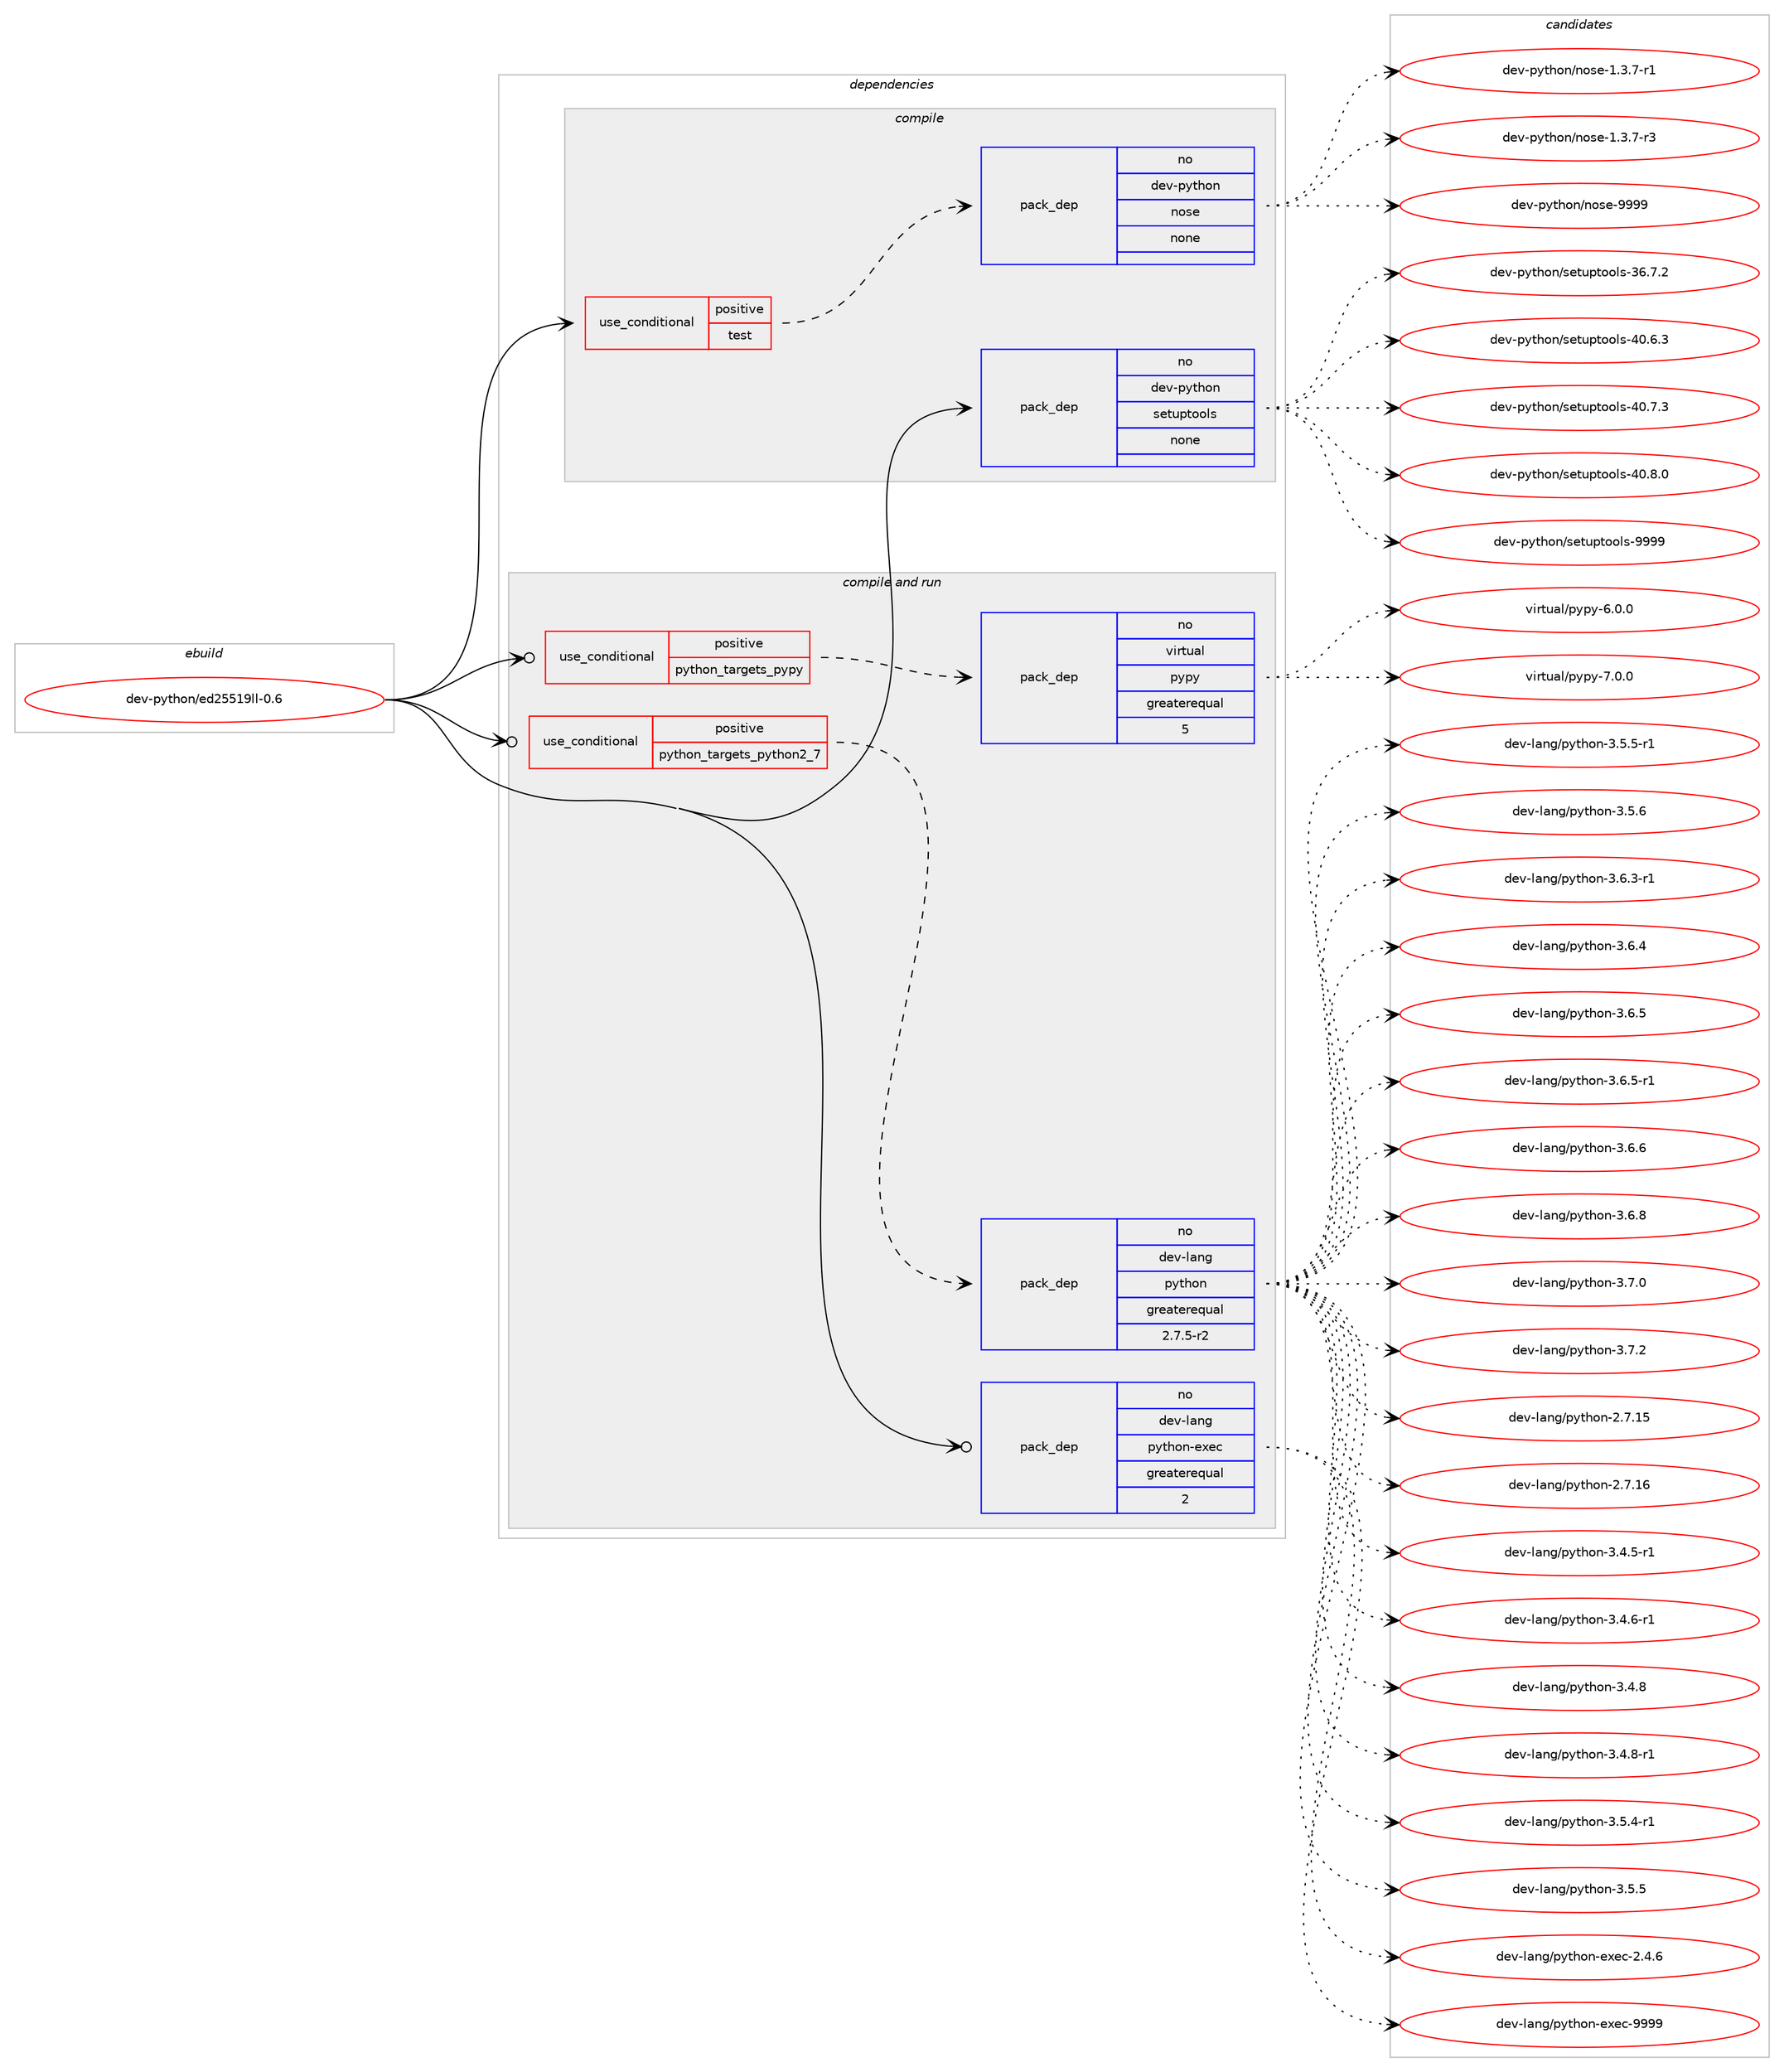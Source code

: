 digraph prolog {

# *************
# Graph options
# *************

newrank=true;
concentrate=true;
compound=true;
graph [rankdir=LR,fontname=Helvetica,fontsize=10,ranksep=1.5];#, ranksep=2.5, nodesep=0.2];
edge  [arrowhead=vee];
node  [fontname=Helvetica,fontsize=10];

# **********
# The ebuild
# **********

subgraph cluster_leftcol {
color=gray;
rank=same;
label=<<i>ebuild</i>>;
id [label="dev-python/ed25519ll-0.6", color=red, width=4, href="../dev-python/ed25519ll-0.6.svg"];
}

# ****************
# The dependencies
# ****************

subgraph cluster_midcol {
color=gray;
label=<<i>dependencies</i>>;
subgraph cluster_compile {
fillcolor="#eeeeee";
style=filled;
label=<<i>compile</i>>;
subgraph cond373782 {
dependency1407474 [label=<<TABLE BORDER="0" CELLBORDER="1" CELLSPACING="0" CELLPADDING="4"><TR><TD ROWSPAN="3" CELLPADDING="10">use_conditional</TD></TR><TR><TD>positive</TD></TR><TR><TD>test</TD></TR></TABLE>>, shape=none, color=red];
subgraph pack1010435 {
dependency1407475 [label=<<TABLE BORDER="0" CELLBORDER="1" CELLSPACING="0" CELLPADDING="4" WIDTH="220"><TR><TD ROWSPAN="6" CELLPADDING="30">pack_dep</TD></TR><TR><TD WIDTH="110">no</TD></TR><TR><TD>dev-python</TD></TR><TR><TD>nose</TD></TR><TR><TD>none</TD></TR><TR><TD></TD></TR></TABLE>>, shape=none, color=blue];
}
dependency1407474:e -> dependency1407475:w [weight=20,style="dashed",arrowhead="vee"];
}
id:e -> dependency1407474:w [weight=20,style="solid",arrowhead="vee"];
subgraph pack1010436 {
dependency1407476 [label=<<TABLE BORDER="0" CELLBORDER="1" CELLSPACING="0" CELLPADDING="4" WIDTH="220"><TR><TD ROWSPAN="6" CELLPADDING="30">pack_dep</TD></TR><TR><TD WIDTH="110">no</TD></TR><TR><TD>dev-python</TD></TR><TR><TD>setuptools</TD></TR><TR><TD>none</TD></TR><TR><TD></TD></TR></TABLE>>, shape=none, color=blue];
}
id:e -> dependency1407476:w [weight=20,style="solid",arrowhead="vee"];
}
subgraph cluster_compileandrun {
fillcolor="#eeeeee";
style=filled;
label=<<i>compile and run</i>>;
subgraph cond373783 {
dependency1407477 [label=<<TABLE BORDER="0" CELLBORDER="1" CELLSPACING="0" CELLPADDING="4"><TR><TD ROWSPAN="3" CELLPADDING="10">use_conditional</TD></TR><TR><TD>positive</TD></TR><TR><TD>python_targets_pypy</TD></TR></TABLE>>, shape=none, color=red];
subgraph pack1010437 {
dependency1407478 [label=<<TABLE BORDER="0" CELLBORDER="1" CELLSPACING="0" CELLPADDING="4" WIDTH="220"><TR><TD ROWSPAN="6" CELLPADDING="30">pack_dep</TD></TR><TR><TD WIDTH="110">no</TD></TR><TR><TD>virtual</TD></TR><TR><TD>pypy</TD></TR><TR><TD>greaterequal</TD></TR><TR><TD>5</TD></TR></TABLE>>, shape=none, color=blue];
}
dependency1407477:e -> dependency1407478:w [weight=20,style="dashed",arrowhead="vee"];
}
id:e -> dependency1407477:w [weight=20,style="solid",arrowhead="odotvee"];
subgraph cond373784 {
dependency1407479 [label=<<TABLE BORDER="0" CELLBORDER="1" CELLSPACING="0" CELLPADDING="4"><TR><TD ROWSPAN="3" CELLPADDING="10">use_conditional</TD></TR><TR><TD>positive</TD></TR><TR><TD>python_targets_python2_7</TD></TR></TABLE>>, shape=none, color=red];
subgraph pack1010438 {
dependency1407480 [label=<<TABLE BORDER="0" CELLBORDER="1" CELLSPACING="0" CELLPADDING="4" WIDTH="220"><TR><TD ROWSPAN="6" CELLPADDING="30">pack_dep</TD></TR><TR><TD WIDTH="110">no</TD></TR><TR><TD>dev-lang</TD></TR><TR><TD>python</TD></TR><TR><TD>greaterequal</TD></TR><TR><TD>2.7.5-r2</TD></TR></TABLE>>, shape=none, color=blue];
}
dependency1407479:e -> dependency1407480:w [weight=20,style="dashed",arrowhead="vee"];
}
id:e -> dependency1407479:w [weight=20,style="solid",arrowhead="odotvee"];
subgraph pack1010439 {
dependency1407481 [label=<<TABLE BORDER="0" CELLBORDER="1" CELLSPACING="0" CELLPADDING="4" WIDTH="220"><TR><TD ROWSPAN="6" CELLPADDING="30">pack_dep</TD></TR><TR><TD WIDTH="110">no</TD></TR><TR><TD>dev-lang</TD></TR><TR><TD>python-exec</TD></TR><TR><TD>greaterequal</TD></TR><TR><TD>2</TD></TR></TABLE>>, shape=none, color=blue];
}
id:e -> dependency1407481:w [weight=20,style="solid",arrowhead="odotvee"];
}
subgraph cluster_run {
fillcolor="#eeeeee";
style=filled;
label=<<i>run</i>>;
}
}

# **************
# The candidates
# **************

subgraph cluster_choices {
rank=same;
color=gray;
label=<<i>candidates</i>>;

subgraph choice1010435 {
color=black;
nodesep=1;
choice10010111845112121116104111110471101111151014549465146554511449 [label="dev-python/nose-1.3.7-r1", color=red, width=4,href="../dev-python/nose-1.3.7-r1.svg"];
choice10010111845112121116104111110471101111151014549465146554511451 [label="dev-python/nose-1.3.7-r3", color=red, width=4,href="../dev-python/nose-1.3.7-r3.svg"];
choice10010111845112121116104111110471101111151014557575757 [label="dev-python/nose-9999", color=red, width=4,href="../dev-python/nose-9999.svg"];
dependency1407475:e -> choice10010111845112121116104111110471101111151014549465146554511449:w [style=dotted,weight="100"];
dependency1407475:e -> choice10010111845112121116104111110471101111151014549465146554511451:w [style=dotted,weight="100"];
dependency1407475:e -> choice10010111845112121116104111110471101111151014557575757:w [style=dotted,weight="100"];
}
subgraph choice1010436 {
color=black;
nodesep=1;
choice100101118451121211161041111104711510111611711211611111110811545515446554650 [label="dev-python/setuptools-36.7.2", color=red, width=4,href="../dev-python/setuptools-36.7.2.svg"];
choice100101118451121211161041111104711510111611711211611111110811545524846544651 [label="dev-python/setuptools-40.6.3", color=red, width=4,href="../dev-python/setuptools-40.6.3.svg"];
choice100101118451121211161041111104711510111611711211611111110811545524846554651 [label="dev-python/setuptools-40.7.3", color=red, width=4,href="../dev-python/setuptools-40.7.3.svg"];
choice100101118451121211161041111104711510111611711211611111110811545524846564648 [label="dev-python/setuptools-40.8.0", color=red, width=4,href="../dev-python/setuptools-40.8.0.svg"];
choice10010111845112121116104111110471151011161171121161111111081154557575757 [label="dev-python/setuptools-9999", color=red, width=4,href="../dev-python/setuptools-9999.svg"];
dependency1407476:e -> choice100101118451121211161041111104711510111611711211611111110811545515446554650:w [style=dotted,weight="100"];
dependency1407476:e -> choice100101118451121211161041111104711510111611711211611111110811545524846544651:w [style=dotted,weight="100"];
dependency1407476:e -> choice100101118451121211161041111104711510111611711211611111110811545524846554651:w [style=dotted,weight="100"];
dependency1407476:e -> choice100101118451121211161041111104711510111611711211611111110811545524846564648:w [style=dotted,weight="100"];
dependency1407476:e -> choice10010111845112121116104111110471151011161171121161111111081154557575757:w [style=dotted,weight="100"];
}
subgraph choice1010437 {
color=black;
nodesep=1;
choice1181051141161179710847112121112121455446484648 [label="virtual/pypy-6.0.0", color=red, width=4,href="../virtual/pypy-6.0.0.svg"];
choice1181051141161179710847112121112121455546484648 [label="virtual/pypy-7.0.0", color=red, width=4,href="../virtual/pypy-7.0.0.svg"];
dependency1407478:e -> choice1181051141161179710847112121112121455446484648:w [style=dotted,weight="100"];
dependency1407478:e -> choice1181051141161179710847112121112121455546484648:w [style=dotted,weight="100"];
}
subgraph choice1010438 {
color=black;
nodesep=1;
choice10010111845108971101034711212111610411111045504655464953 [label="dev-lang/python-2.7.15", color=red, width=4,href="../dev-lang/python-2.7.15.svg"];
choice10010111845108971101034711212111610411111045504655464954 [label="dev-lang/python-2.7.16", color=red, width=4,href="../dev-lang/python-2.7.16.svg"];
choice1001011184510897110103471121211161041111104551465246534511449 [label="dev-lang/python-3.4.5-r1", color=red, width=4,href="../dev-lang/python-3.4.5-r1.svg"];
choice1001011184510897110103471121211161041111104551465246544511449 [label="dev-lang/python-3.4.6-r1", color=red, width=4,href="../dev-lang/python-3.4.6-r1.svg"];
choice100101118451089711010347112121116104111110455146524656 [label="dev-lang/python-3.4.8", color=red, width=4,href="../dev-lang/python-3.4.8.svg"];
choice1001011184510897110103471121211161041111104551465246564511449 [label="dev-lang/python-3.4.8-r1", color=red, width=4,href="../dev-lang/python-3.4.8-r1.svg"];
choice1001011184510897110103471121211161041111104551465346524511449 [label="dev-lang/python-3.5.4-r1", color=red, width=4,href="../dev-lang/python-3.5.4-r1.svg"];
choice100101118451089711010347112121116104111110455146534653 [label="dev-lang/python-3.5.5", color=red, width=4,href="../dev-lang/python-3.5.5.svg"];
choice1001011184510897110103471121211161041111104551465346534511449 [label="dev-lang/python-3.5.5-r1", color=red, width=4,href="../dev-lang/python-3.5.5-r1.svg"];
choice100101118451089711010347112121116104111110455146534654 [label="dev-lang/python-3.5.6", color=red, width=4,href="../dev-lang/python-3.5.6.svg"];
choice1001011184510897110103471121211161041111104551465446514511449 [label="dev-lang/python-3.6.3-r1", color=red, width=4,href="../dev-lang/python-3.6.3-r1.svg"];
choice100101118451089711010347112121116104111110455146544652 [label="dev-lang/python-3.6.4", color=red, width=4,href="../dev-lang/python-3.6.4.svg"];
choice100101118451089711010347112121116104111110455146544653 [label="dev-lang/python-3.6.5", color=red, width=4,href="../dev-lang/python-3.6.5.svg"];
choice1001011184510897110103471121211161041111104551465446534511449 [label="dev-lang/python-3.6.5-r1", color=red, width=4,href="../dev-lang/python-3.6.5-r1.svg"];
choice100101118451089711010347112121116104111110455146544654 [label="dev-lang/python-3.6.6", color=red, width=4,href="../dev-lang/python-3.6.6.svg"];
choice100101118451089711010347112121116104111110455146544656 [label="dev-lang/python-3.6.8", color=red, width=4,href="../dev-lang/python-3.6.8.svg"];
choice100101118451089711010347112121116104111110455146554648 [label="dev-lang/python-3.7.0", color=red, width=4,href="../dev-lang/python-3.7.0.svg"];
choice100101118451089711010347112121116104111110455146554650 [label="dev-lang/python-3.7.2", color=red, width=4,href="../dev-lang/python-3.7.2.svg"];
dependency1407480:e -> choice10010111845108971101034711212111610411111045504655464953:w [style=dotted,weight="100"];
dependency1407480:e -> choice10010111845108971101034711212111610411111045504655464954:w [style=dotted,weight="100"];
dependency1407480:e -> choice1001011184510897110103471121211161041111104551465246534511449:w [style=dotted,weight="100"];
dependency1407480:e -> choice1001011184510897110103471121211161041111104551465246544511449:w [style=dotted,weight="100"];
dependency1407480:e -> choice100101118451089711010347112121116104111110455146524656:w [style=dotted,weight="100"];
dependency1407480:e -> choice1001011184510897110103471121211161041111104551465246564511449:w [style=dotted,weight="100"];
dependency1407480:e -> choice1001011184510897110103471121211161041111104551465346524511449:w [style=dotted,weight="100"];
dependency1407480:e -> choice100101118451089711010347112121116104111110455146534653:w [style=dotted,weight="100"];
dependency1407480:e -> choice1001011184510897110103471121211161041111104551465346534511449:w [style=dotted,weight="100"];
dependency1407480:e -> choice100101118451089711010347112121116104111110455146534654:w [style=dotted,weight="100"];
dependency1407480:e -> choice1001011184510897110103471121211161041111104551465446514511449:w [style=dotted,weight="100"];
dependency1407480:e -> choice100101118451089711010347112121116104111110455146544652:w [style=dotted,weight="100"];
dependency1407480:e -> choice100101118451089711010347112121116104111110455146544653:w [style=dotted,weight="100"];
dependency1407480:e -> choice1001011184510897110103471121211161041111104551465446534511449:w [style=dotted,weight="100"];
dependency1407480:e -> choice100101118451089711010347112121116104111110455146544654:w [style=dotted,weight="100"];
dependency1407480:e -> choice100101118451089711010347112121116104111110455146544656:w [style=dotted,weight="100"];
dependency1407480:e -> choice100101118451089711010347112121116104111110455146554648:w [style=dotted,weight="100"];
dependency1407480:e -> choice100101118451089711010347112121116104111110455146554650:w [style=dotted,weight="100"];
}
subgraph choice1010439 {
color=black;
nodesep=1;
choice1001011184510897110103471121211161041111104510112010199455046524654 [label="dev-lang/python-exec-2.4.6", color=red, width=4,href="../dev-lang/python-exec-2.4.6.svg"];
choice10010111845108971101034711212111610411111045101120101994557575757 [label="dev-lang/python-exec-9999", color=red, width=4,href="../dev-lang/python-exec-9999.svg"];
dependency1407481:e -> choice1001011184510897110103471121211161041111104510112010199455046524654:w [style=dotted,weight="100"];
dependency1407481:e -> choice10010111845108971101034711212111610411111045101120101994557575757:w [style=dotted,weight="100"];
}
}

}
